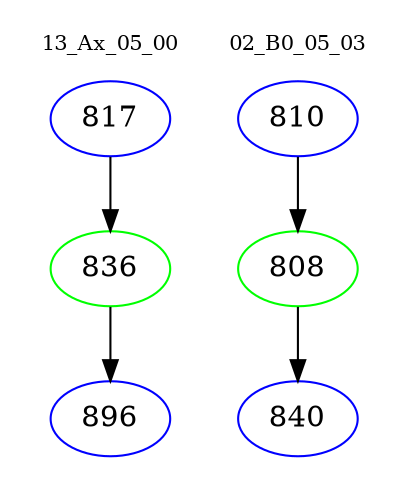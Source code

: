 digraph{
subgraph cluster_0 {
color = white
label = "13_Ax_05_00";
fontsize=10;
T0_817 [label="817", color="blue"]
T0_817 -> T0_836 [color="black"]
T0_836 [label="836", color="green"]
T0_836 -> T0_896 [color="black"]
T0_896 [label="896", color="blue"]
}
subgraph cluster_1 {
color = white
label = "02_B0_05_03";
fontsize=10;
T1_810 [label="810", color="blue"]
T1_810 -> T1_808 [color="black"]
T1_808 [label="808", color="green"]
T1_808 -> T1_840 [color="black"]
T1_840 [label="840", color="blue"]
}
}
